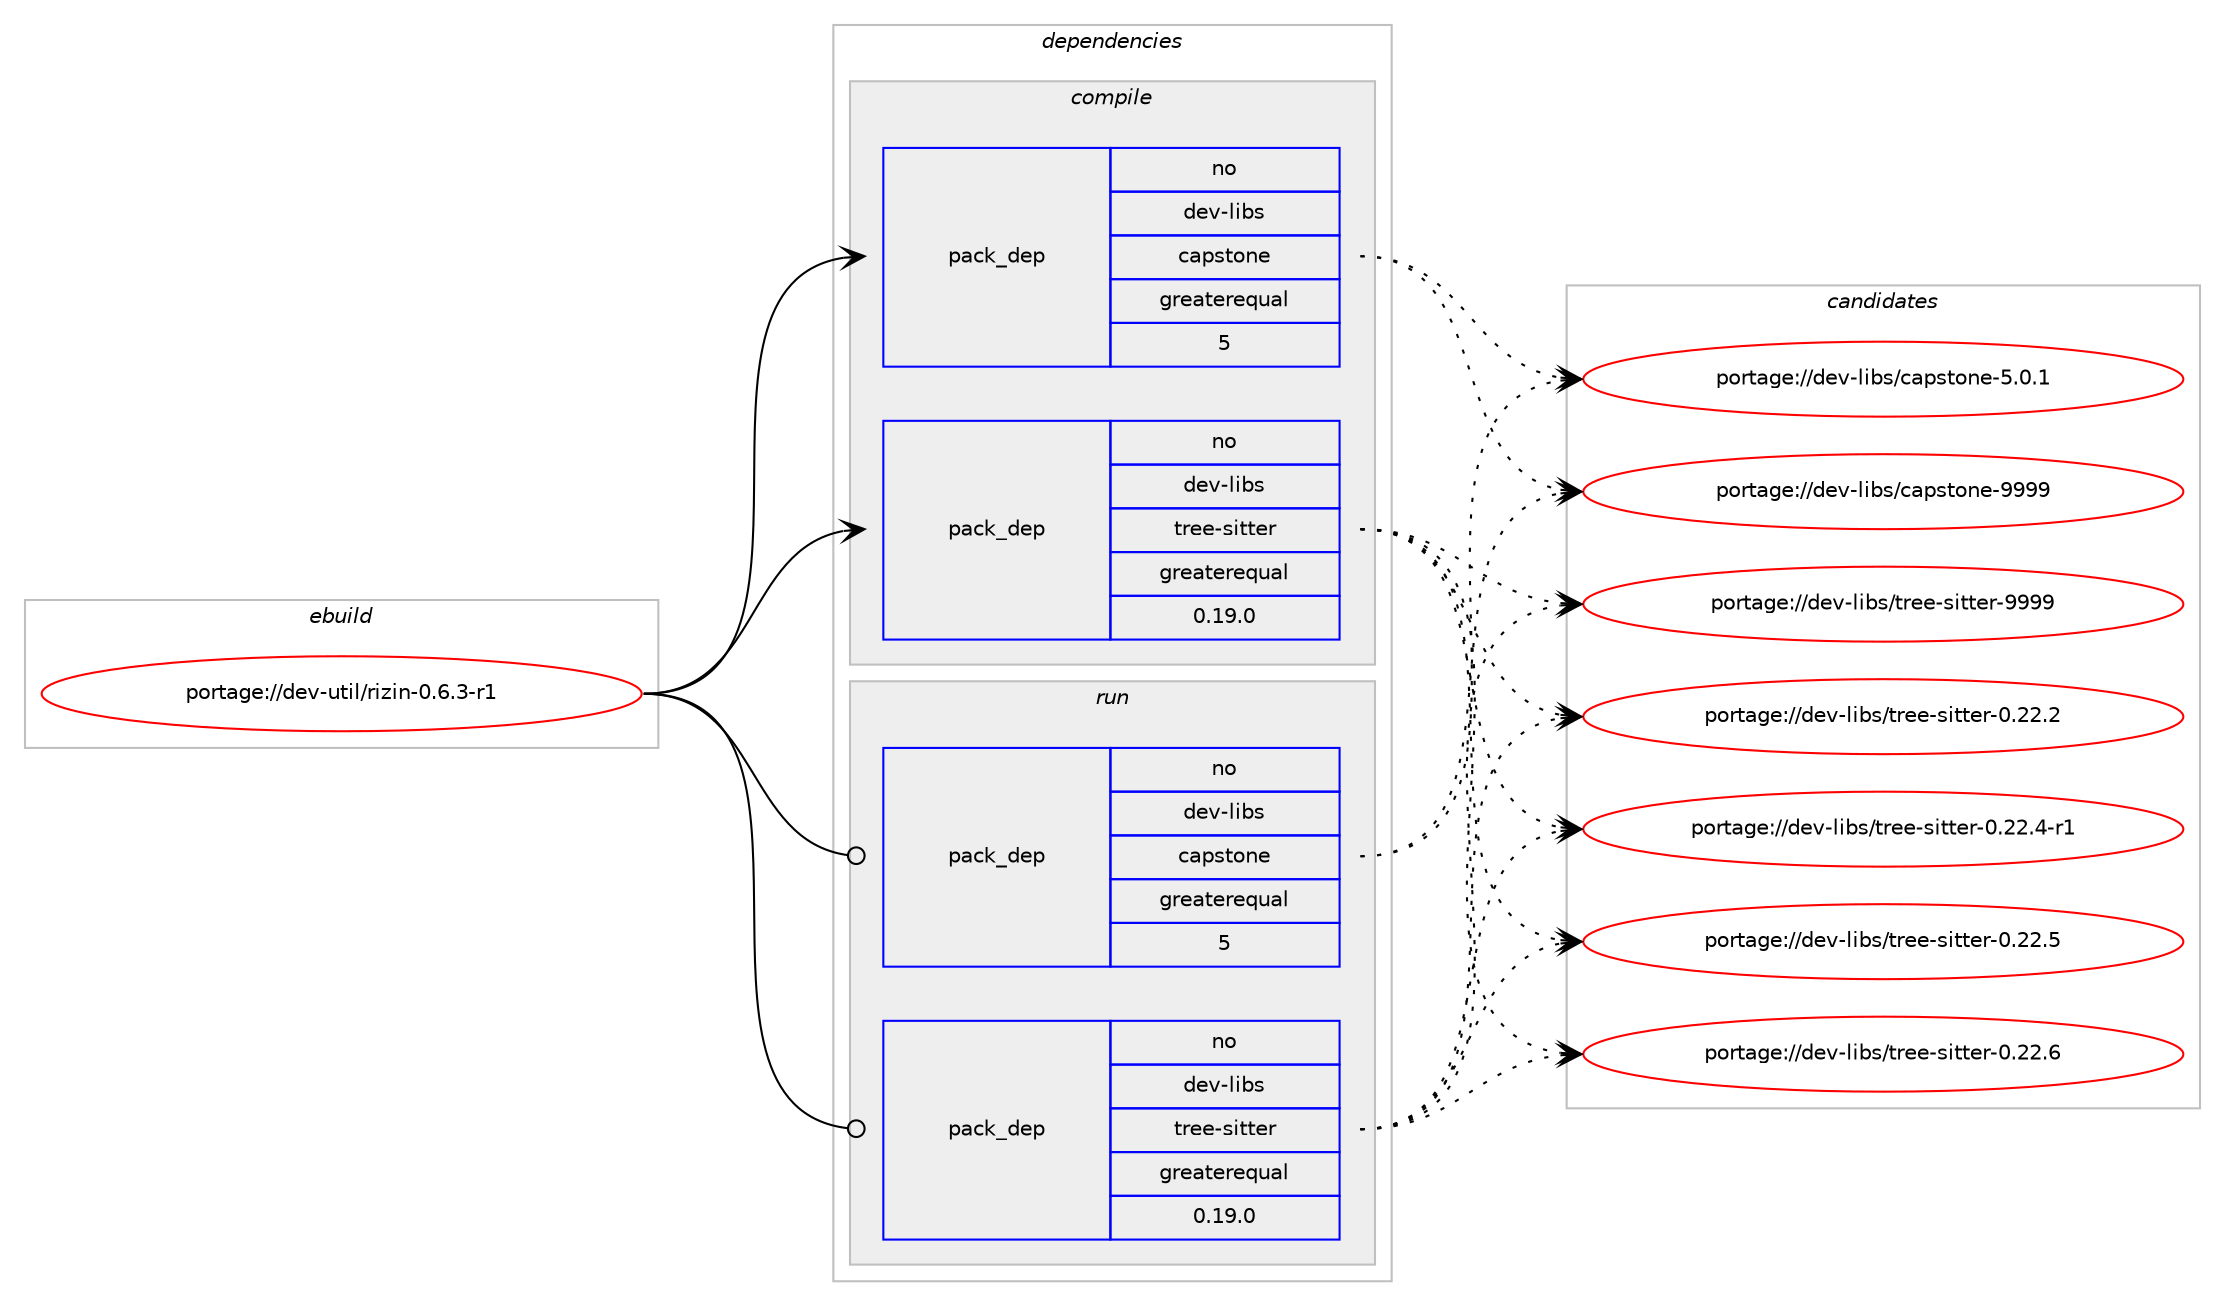 digraph prolog {

# *************
# Graph options
# *************

newrank=true;
concentrate=true;
compound=true;
graph [rankdir=LR,fontname=Helvetica,fontsize=10,ranksep=1.5];#, ranksep=2.5, nodesep=0.2];
edge  [arrowhead=vee];
node  [fontname=Helvetica,fontsize=10];

# **********
# The ebuild
# **********

subgraph cluster_leftcol {
color=gray;
rank=same;
label=<<i>ebuild</i>>;
id [label="portage://dev-util/rizin-0.6.3-r1", color=red, width=4, href="../dev-util/rizin-0.6.3-r1.svg"];
}

# ****************
# The dependencies
# ****************

subgraph cluster_midcol {
color=gray;
label=<<i>dependencies</i>>;
subgraph cluster_compile {
fillcolor="#eeeeee";
style=filled;
label=<<i>compile</i>>;
# *** BEGIN UNKNOWN DEPENDENCY TYPE (TODO) ***
# id -> package_dependency(portage://dev-util/rizin-0.6.3-r1,install,no,app-arch,lz4,none,[,,],[slot(0),equal],[])
# *** END UNKNOWN DEPENDENCY TYPE (TODO) ***

# *** BEGIN UNKNOWN DEPENDENCY TYPE (TODO) ***
# id -> package_dependency(portage://dev-util/rizin-0.6.3-r1,install,no,app-arch,xz-utils,none,[,,],[],[])
# *** END UNKNOWN DEPENDENCY TYPE (TODO) ***

subgraph pack50277 {
dependency111856 [label=<<TABLE BORDER="0" CELLBORDER="1" CELLSPACING="0" CELLPADDING="4" WIDTH="220"><TR><TD ROWSPAN="6" CELLPADDING="30">pack_dep</TD></TR><TR><TD WIDTH="110">no</TD></TR><TR><TD>dev-libs</TD></TR><TR><TD>capstone</TD></TR><TR><TD>greaterequal</TD></TR><TR><TD>5</TD></TR></TABLE>>, shape=none, color=blue];
}
id:e -> dependency111856:w [weight=20,style="solid",arrowhead="vee"];
# *** BEGIN UNKNOWN DEPENDENCY TYPE (TODO) ***
# id -> package_dependency(portage://dev-util/rizin-0.6.3-r1,install,no,dev-libs,libmspack,none,[,,],[],[])
# *** END UNKNOWN DEPENDENCY TYPE (TODO) ***

# *** BEGIN UNKNOWN DEPENDENCY TYPE (TODO) ***
# id -> package_dependency(portage://dev-util/rizin-0.6.3-r1,install,no,dev-libs,libzip,none,[,,],[slot(0),equal],[])
# *** END UNKNOWN DEPENDENCY TYPE (TODO) ***

# *** BEGIN UNKNOWN DEPENDENCY TYPE (TODO) ***
# id -> package_dependency(portage://dev-util/rizin-0.6.3-r1,install,no,dev-libs,openssl,none,[,,],[slot(0),equal],[])
# *** END UNKNOWN DEPENDENCY TYPE (TODO) ***

subgraph pack50278 {
dependency111857 [label=<<TABLE BORDER="0" CELLBORDER="1" CELLSPACING="0" CELLPADDING="4" WIDTH="220"><TR><TD ROWSPAN="6" CELLPADDING="30">pack_dep</TD></TR><TR><TD WIDTH="110">no</TD></TR><TR><TD>dev-libs</TD></TR><TR><TD>tree-sitter</TD></TR><TR><TD>greaterequal</TD></TR><TR><TD>0.19.0</TD></TR></TABLE>>, shape=none, color=blue];
}
id:e -> dependency111857:w [weight=20,style="solid",arrowhead="vee"];
# *** BEGIN UNKNOWN DEPENDENCY TYPE (TODO) ***
# id -> package_dependency(portage://dev-util/rizin-0.6.3-r1,install,no,dev-libs,xxhash,none,[,,],[],[])
# *** END UNKNOWN DEPENDENCY TYPE (TODO) ***

# *** BEGIN UNKNOWN DEPENDENCY TYPE (TODO) ***
# id -> package_dependency(portage://dev-util/rizin-0.6.3-r1,install,no,sys-apps,file,none,[,,],[],[])
# *** END UNKNOWN DEPENDENCY TYPE (TODO) ***

# *** BEGIN UNKNOWN DEPENDENCY TYPE (TODO) ***
# id -> package_dependency(portage://dev-util/rizin-0.6.3-r1,install,no,sys-libs,zlib,none,[,,],[slot(0),equal],[])
# *** END UNKNOWN DEPENDENCY TYPE (TODO) ***

}
subgraph cluster_compileandrun {
fillcolor="#eeeeee";
style=filled;
label=<<i>compile and run</i>>;
}
subgraph cluster_run {
fillcolor="#eeeeee";
style=filled;
label=<<i>run</i>>;
# *** BEGIN UNKNOWN DEPENDENCY TYPE (TODO) ***
# id -> package_dependency(portage://dev-util/rizin-0.6.3-r1,run,no,app-arch,lz4,none,[,,],[slot(0),equal],[])
# *** END UNKNOWN DEPENDENCY TYPE (TODO) ***

# *** BEGIN UNKNOWN DEPENDENCY TYPE (TODO) ***
# id -> package_dependency(portage://dev-util/rizin-0.6.3-r1,run,no,app-arch,xz-utils,none,[,,],[],[])
# *** END UNKNOWN DEPENDENCY TYPE (TODO) ***

subgraph pack50279 {
dependency111858 [label=<<TABLE BORDER="0" CELLBORDER="1" CELLSPACING="0" CELLPADDING="4" WIDTH="220"><TR><TD ROWSPAN="6" CELLPADDING="30">pack_dep</TD></TR><TR><TD WIDTH="110">no</TD></TR><TR><TD>dev-libs</TD></TR><TR><TD>capstone</TD></TR><TR><TD>greaterequal</TD></TR><TR><TD>5</TD></TR></TABLE>>, shape=none, color=blue];
}
id:e -> dependency111858:w [weight=20,style="solid",arrowhead="odot"];
# *** BEGIN UNKNOWN DEPENDENCY TYPE (TODO) ***
# id -> package_dependency(portage://dev-util/rizin-0.6.3-r1,run,no,dev-libs,libmspack,none,[,,],[],[])
# *** END UNKNOWN DEPENDENCY TYPE (TODO) ***

# *** BEGIN UNKNOWN DEPENDENCY TYPE (TODO) ***
# id -> package_dependency(portage://dev-util/rizin-0.6.3-r1,run,no,dev-libs,libzip,none,[,,],[slot(0),equal],[])
# *** END UNKNOWN DEPENDENCY TYPE (TODO) ***

# *** BEGIN UNKNOWN DEPENDENCY TYPE (TODO) ***
# id -> package_dependency(portage://dev-util/rizin-0.6.3-r1,run,no,dev-libs,openssl,none,[,,],[slot(0),equal],[])
# *** END UNKNOWN DEPENDENCY TYPE (TODO) ***

subgraph pack50280 {
dependency111859 [label=<<TABLE BORDER="0" CELLBORDER="1" CELLSPACING="0" CELLPADDING="4" WIDTH="220"><TR><TD ROWSPAN="6" CELLPADDING="30">pack_dep</TD></TR><TR><TD WIDTH="110">no</TD></TR><TR><TD>dev-libs</TD></TR><TR><TD>tree-sitter</TD></TR><TR><TD>greaterequal</TD></TR><TR><TD>0.19.0</TD></TR></TABLE>>, shape=none, color=blue];
}
id:e -> dependency111859:w [weight=20,style="solid",arrowhead="odot"];
# *** BEGIN UNKNOWN DEPENDENCY TYPE (TODO) ***
# id -> package_dependency(portage://dev-util/rizin-0.6.3-r1,run,no,dev-libs,xxhash,none,[,,],[],[])
# *** END UNKNOWN DEPENDENCY TYPE (TODO) ***

# *** BEGIN UNKNOWN DEPENDENCY TYPE (TODO) ***
# id -> package_dependency(portage://dev-util/rizin-0.6.3-r1,run,no,sys-apps,file,none,[,,],[],[])
# *** END UNKNOWN DEPENDENCY TYPE (TODO) ***

# *** BEGIN UNKNOWN DEPENDENCY TYPE (TODO) ***
# id -> package_dependency(portage://dev-util/rizin-0.6.3-r1,run,no,sys-libs,zlib,none,[,,],[slot(0),equal],[])
# *** END UNKNOWN DEPENDENCY TYPE (TODO) ***

}
}

# **************
# The candidates
# **************

subgraph cluster_choices {
rank=same;
color=gray;
label=<<i>candidates</i>>;

subgraph choice50277 {
color=black;
nodesep=1;
choice1001011184510810598115479997112115116111110101455346484649 [label="portage://dev-libs/capstone-5.0.1", color=red, width=4,href="../dev-libs/capstone-5.0.1.svg"];
choice10010111845108105981154799971121151161111101014557575757 [label="portage://dev-libs/capstone-9999", color=red, width=4,href="../dev-libs/capstone-9999.svg"];
dependency111856:e -> choice1001011184510810598115479997112115116111110101455346484649:w [style=dotted,weight="100"];
dependency111856:e -> choice10010111845108105981154799971121151161111101014557575757:w [style=dotted,weight="100"];
}
subgraph choice50278 {
color=black;
nodesep=1;
choice1001011184510810598115471161141011014511510511611610111445484650504650 [label="portage://dev-libs/tree-sitter-0.22.2", color=red, width=4,href="../dev-libs/tree-sitter-0.22.2.svg"];
choice10010111845108105981154711611410110145115105116116101114454846505046524511449 [label="portage://dev-libs/tree-sitter-0.22.4-r1", color=red, width=4,href="../dev-libs/tree-sitter-0.22.4-r1.svg"];
choice1001011184510810598115471161141011014511510511611610111445484650504653 [label="portage://dev-libs/tree-sitter-0.22.5", color=red, width=4,href="../dev-libs/tree-sitter-0.22.5.svg"];
choice1001011184510810598115471161141011014511510511611610111445484650504654 [label="portage://dev-libs/tree-sitter-0.22.6", color=red, width=4,href="../dev-libs/tree-sitter-0.22.6.svg"];
choice100101118451081059811547116114101101451151051161161011144557575757 [label="portage://dev-libs/tree-sitter-9999", color=red, width=4,href="../dev-libs/tree-sitter-9999.svg"];
dependency111857:e -> choice1001011184510810598115471161141011014511510511611610111445484650504650:w [style=dotted,weight="100"];
dependency111857:e -> choice10010111845108105981154711611410110145115105116116101114454846505046524511449:w [style=dotted,weight="100"];
dependency111857:e -> choice1001011184510810598115471161141011014511510511611610111445484650504653:w [style=dotted,weight="100"];
dependency111857:e -> choice1001011184510810598115471161141011014511510511611610111445484650504654:w [style=dotted,weight="100"];
dependency111857:e -> choice100101118451081059811547116114101101451151051161161011144557575757:w [style=dotted,weight="100"];
}
subgraph choice50279 {
color=black;
nodesep=1;
choice1001011184510810598115479997112115116111110101455346484649 [label="portage://dev-libs/capstone-5.0.1", color=red, width=4,href="../dev-libs/capstone-5.0.1.svg"];
choice10010111845108105981154799971121151161111101014557575757 [label="portage://dev-libs/capstone-9999", color=red, width=4,href="../dev-libs/capstone-9999.svg"];
dependency111858:e -> choice1001011184510810598115479997112115116111110101455346484649:w [style=dotted,weight="100"];
dependency111858:e -> choice10010111845108105981154799971121151161111101014557575757:w [style=dotted,weight="100"];
}
subgraph choice50280 {
color=black;
nodesep=1;
choice1001011184510810598115471161141011014511510511611610111445484650504650 [label="portage://dev-libs/tree-sitter-0.22.2", color=red, width=4,href="../dev-libs/tree-sitter-0.22.2.svg"];
choice10010111845108105981154711611410110145115105116116101114454846505046524511449 [label="portage://dev-libs/tree-sitter-0.22.4-r1", color=red, width=4,href="../dev-libs/tree-sitter-0.22.4-r1.svg"];
choice1001011184510810598115471161141011014511510511611610111445484650504653 [label="portage://dev-libs/tree-sitter-0.22.5", color=red, width=4,href="../dev-libs/tree-sitter-0.22.5.svg"];
choice1001011184510810598115471161141011014511510511611610111445484650504654 [label="portage://dev-libs/tree-sitter-0.22.6", color=red, width=4,href="../dev-libs/tree-sitter-0.22.6.svg"];
choice100101118451081059811547116114101101451151051161161011144557575757 [label="portage://dev-libs/tree-sitter-9999", color=red, width=4,href="../dev-libs/tree-sitter-9999.svg"];
dependency111859:e -> choice1001011184510810598115471161141011014511510511611610111445484650504650:w [style=dotted,weight="100"];
dependency111859:e -> choice10010111845108105981154711611410110145115105116116101114454846505046524511449:w [style=dotted,weight="100"];
dependency111859:e -> choice1001011184510810598115471161141011014511510511611610111445484650504653:w [style=dotted,weight="100"];
dependency111859:e -> choice1001011184510810598115471161141011014511510511611610111445484650504654:w [style=dotted,weight="100"];
dependency111859:e -> choice100101118451081059811547116114101101451151051161161011144557575757:w [style=dotted,weight="100"];
}
}

}
